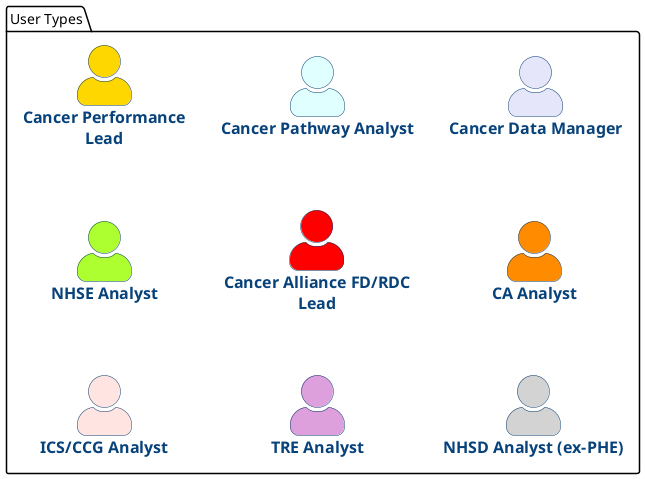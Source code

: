 @startuml cwt-user-types
'left to right direction

!include <C4/C4_Container>

HIDE_STEREOTYPE()
SHOW_PERSON_PORTRAIT()

skinparam Shadowing false


package "User Types" {

  Person("cancer.perf.lead", "Cancer Performance Lead", "") #Gold   
  Person("cancer.pathway.analyst", "Cancer Pathway Analyst", "") #LightCyan
  Person("cancer.data.manager", "Cancer Data Manager", "") #Lavender

  Person("nhse.analyst", "NHSE Analyst", "") #GreenYellow   
  Person("cancer.alliance.fd.lead", "Cancer Alliance FD/RDC Lead", "") #Red
  Person("ca.analyst", "CA Analyst", "") #DarkOrange

  Person("ics.analyst", "ICS/CCG Analyst", "") #MistyRose   
  Person("tre.analyst", "TRE Analyst", "") #Plum
  Person("nhsd.analyst", "NHSD Analyst (ex-PHE)", "") #LightGrey

  cancer.perf.lead .[#hidden] cancer.pathway.analyst
  cancer.pathway.analyst .[#hidden] cancer.data.manager

  cancer.perf.lead .[#hidden]. nhse.analyst
  cancer.pathway.analyst .[#hidden].  cancer.alliance.fd.lead 
  cancer.data.manager .[#hidden].  ca.analyst

  nhse.analyst .[#hidden]. ics.analyst
  cancer.alliance.fd.lead .[#hidden]. tre.analyst
  ca.analyst .[#hidden]. nhsd.analyst

}

@enduml